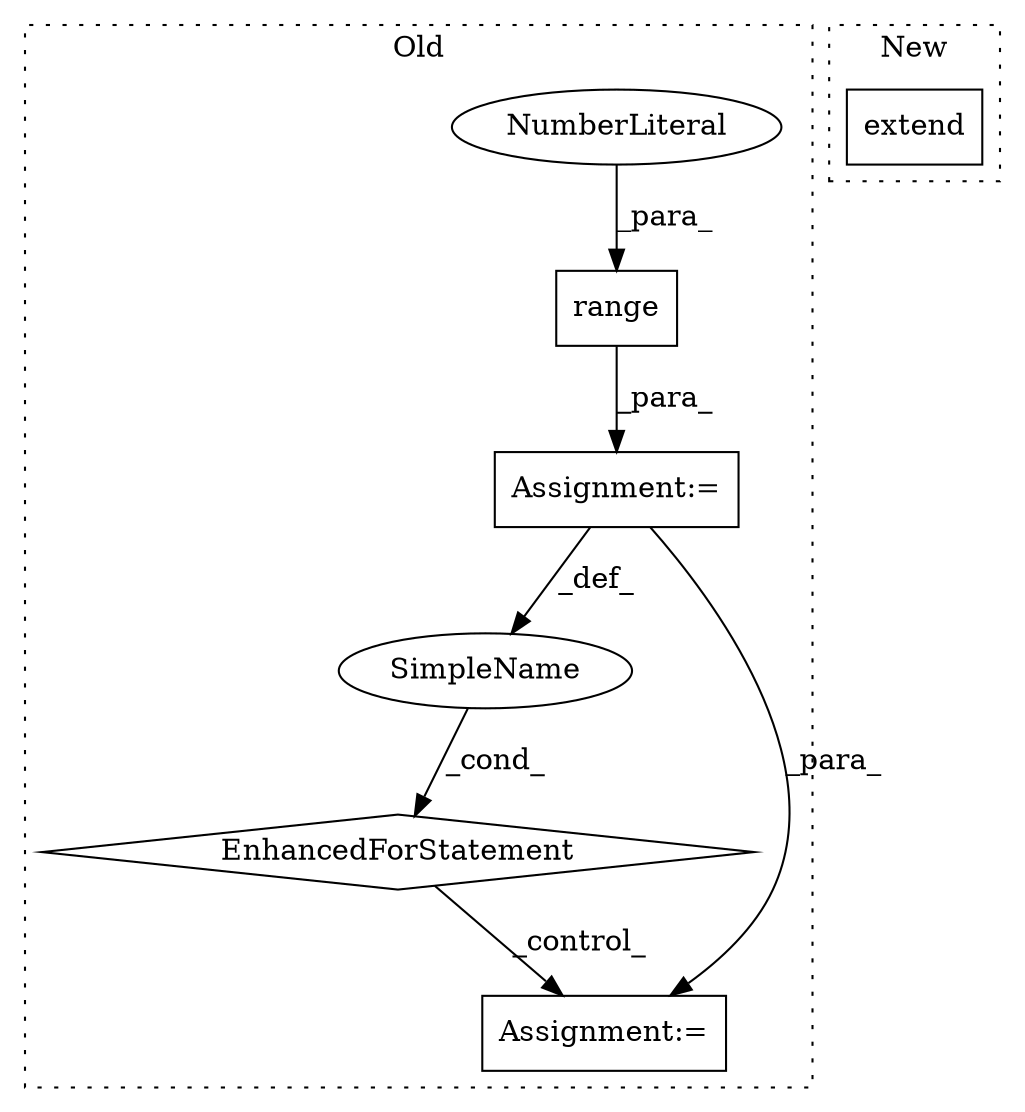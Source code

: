 digraph G {
subgraph cluster0 {
1 [label="range" a="32" s="1832,1841" l="6,1" shape="box"];
3 [label="Assignment:=" a="7" s="1771,1842" l="53,2" shape="box"];
4 [label="EnhancedForStatement" a="70" s="1771,1842" l="53,2" shape="diamond"];
5 [label="SimpleName" a="42" s="1828" l="1" shape="ellipse"];
6 [label="Assignment:=" a="7" s="1854" l="1" shape="box"];
7 [label="NumberLiteral" a="34" s="1838" l="1" shape="ellipse"];
label = "Old";
style="dotted";
}
subgraph cluster1 {
2 [label="extend" a="32" s="1053,1262" l="7,1" shape="box"];
label = "New";
style="dotted";
}
1 -> 3 [label="_para_"];
3 -> 5 [label="_def_"];
3 -> 6 [label="_para_"];
4 -> 6 [label="_control_"];
5 -> 4 [label="_cond_"];
7 -> 1 [label="_para_"];
}